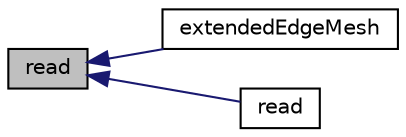 digraph "read"
{
  bgcolor="transparent";
  edge [fontname="Helvetica",fontsize="10",labelfontname="Helvetica",labelfontsize="10"];
  node [fontname="Helvetica",fontsize="10",shape=record];
  rankdir="LR";
  Node1409 [label="read",height=0.2,width=0.4,color="black", fillcolor="grey75", style="filled", fontcolor="black"];
  Node1409 -> Node1410 [dir="back",color="midnightblue",fontsize="10",style="solid",fontname="Helvetica"];
  Node1410 [label="extendedEdgeMesh",height=0.2,width=0.4,color="black",URL="$a22549.html#a20deec9285b36bcf712e725be973563c",tooltip="Construct from file name (uses extension to determine type) "];
  Node1409 -> Node1411 [dir="back",color="midnightblue",fontsize="10",style="solid",fontname="Helvetica"];
  Node1411 [label="read",height=0.2,width=0.4,color="black",URL="$a22549.html#a464ebd67acbdff0014d4dae69e3ec4be",tooltip="Read from file. Chooses reader based on detected extension. "];
}
